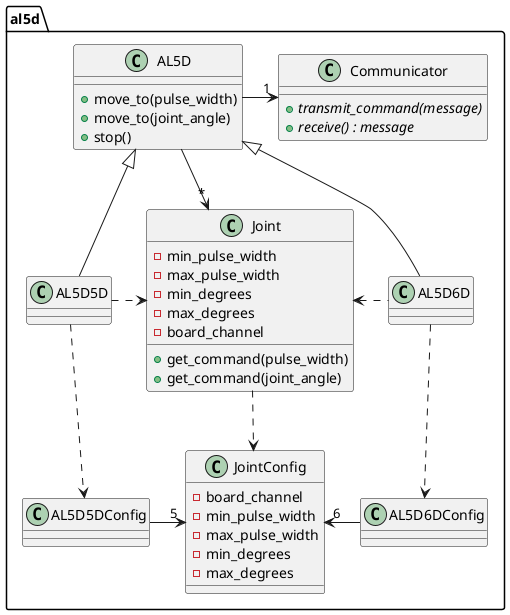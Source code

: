 @startuml

namespace al5d {
    class AL5D {
        + move_to(pulse_width)
        + move_to(joint_angle)
        + stop()
    }
    
    class JointConfig {
        - board_channel
        - min_pulse_width
        - max_pulse_width
        - min_degrees
        - max_degrees
    }
    
    class Communicator {
        + //transmit_command(message)//
        + //receive() : message//
    }
    
    class Joint {
        - min_pulse_width
        - max_pulse_width
        - min_degrees
        - max_degrees
        - board_channel
        + get_command(pulse_width)
        + get_command(joint_angle)
    }
    
    AL5D -> "1" Communicator
    AL5D --> "*" Joint
    Joint ..> JointConfig
    AL5D <|-- AL5D5D
    AL5D <|-- AL5D6D
    AL5D5D ..> AL5D5DConfig
    AL5D6D ..> AL5D6DConfig
    AL5D5DConfig -> "5" JointConfig
    JointConfig "6" <- AL5D6DConfig
    Joint <. AL5D6D
    AL5D5D .> Joint
}

@enduml
